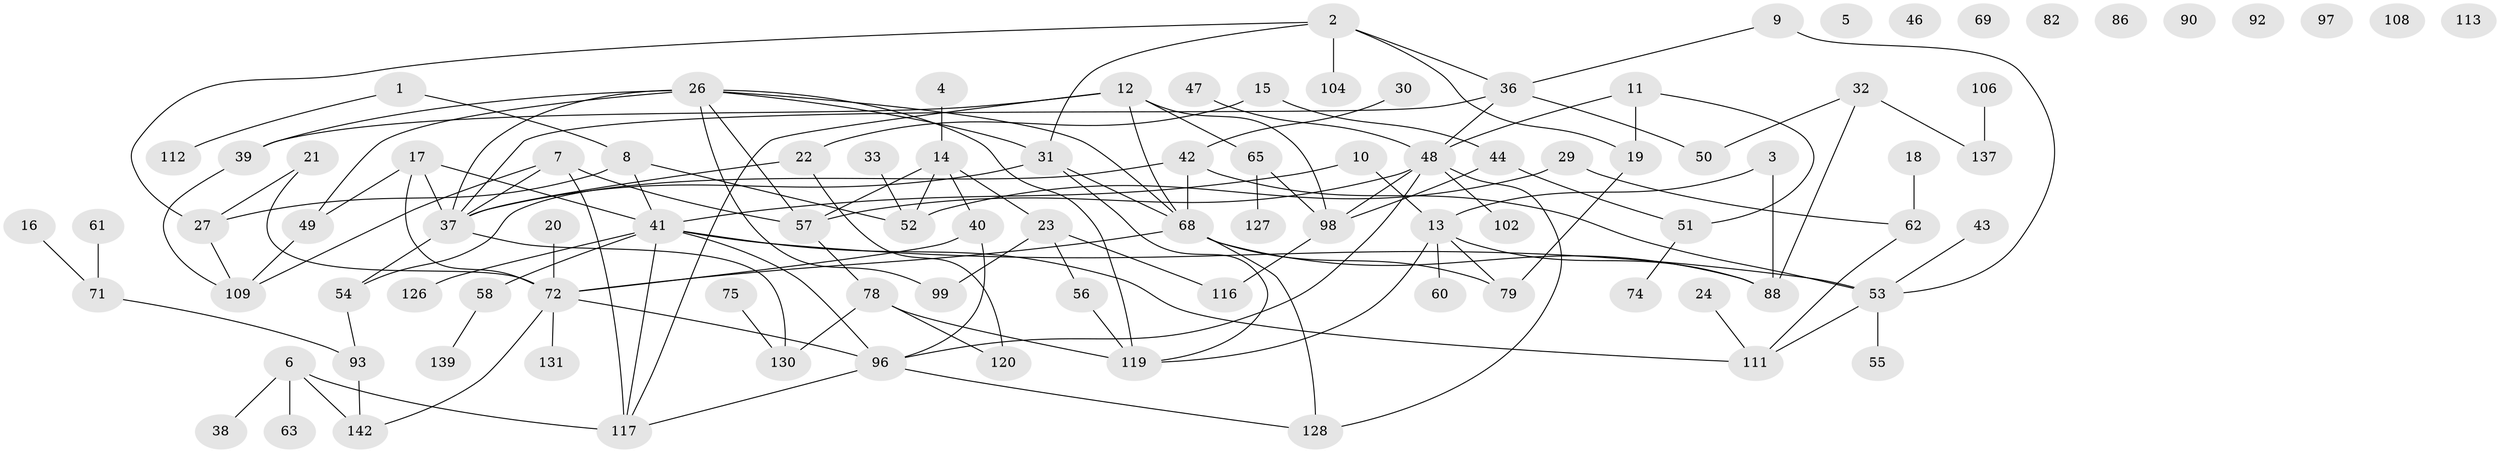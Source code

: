 // Generated by graph-tools (version 1.1) at 2025/23/03/03/25 07:23:24]
// undirected, 96 vertices, 133 edges
graph export_dot {
graph [start="1"]
  node [color=gray90,style=filled];
  1;
  2 [super="+35"];
  3 [super="+25"];
  4;
  5;
  6 [super="+118"];
  7 [super="+28"];
  8 [super="+145"];
  9;
  10 [super="+73"];
  11 [super="+95"];
  12 [super="+124"];
  13 [super="+59"];
  14 [super="+133"];
  15 [super="+70"];
  16;
  17 [super="+89"];
  18;
  19 [super="+45"];
  20;
  21 [super="+107"];
  22 [super="+76"];
  23 [super="+34"];
  24;
  26 [super="+77"];
  27;
  29 [super="+114"];
  30;
  31 [super="+144"];
  32 [super="+84"];
  33;
  36 [super="+83"];
  37 [super="+81"];
  38;
  39 [super="+87"];
  40;
  41 [super="+103"];
  42 [super="+85"];
  43 [super="+125"];
  44;
  46;
  47;
  48 [super="+129"];
  49;
  50 [super="+115"];
  51 [super="+67"];
  52 [super="+66"];
  53 [super="+64"];
  54 [super="+110"];
  55;
  56;
  57 [super="+132"];
  58;
  60 [super="+100"];
  61;
  62 [super="+123"];
  63;
  65 [super="+80"];
  68 [super="+135"];
  69;
  71 [super="+141"];
  72 [super="+122"];
  74;
  75;
  78 [super="+91"];
  79;
  82;
  86 [super="+121"];
  88 [super="+105"];
  90;
  92;
  93 [super="+94"];
  96 [super="+136"];
  97;
  98 [super="+101"];
  99;
  102;
  104;
  106;
  108;
  109;
  111 [super="+143"];
  112;
  113;
  116;
  117 [super="+138"];
  119;
  120 [super="+140"];
  126;
  127;
  128;
  130 [super="+134"];
  131;
  137;
  139;
  142;
  1 -- 8;
  1 -- 112;
  2 -- 19;
  2 -- 36;
  2 -- 104;
  2 -- 27;
  2 -- 31;
  3 -- 88;
  3 -- 13;
  4 -- 14;
  6 -- 38;
  6 -- 117;
  6 -- 142;
  6 -- 63;
  7 -- 109;
  7 -- 117 [weight=2];
  7 -- 57;
  7 -- 37;
  8 -- 52;
  8 -- 41;
  8 -- 27;
  9 -- 53;
  9 -- 36;
  10 -- 13;
  10 -- 41;
  11 -- 48;
  11 -- 51;
  11 -- 19;
  12 -- 68;
  12 -- 65;
  12 -- 98;
  12 -- 117;
  12 -- 39;
  13 -- 119;
  13 -- 79;
  13 -- 88;
  13 -- 60;
  14 -- 23;
  14 -- 40;
  14 -- 57;
  14 -- 52;
  15 -- 44;
  15 -- 22;
  16 -- 71;
  17 -- 49;
  17 -- 37;
  17 -- 41;
  17 -- 72;
  18 -- 62;
  19 -- 79;
  20 -- 72;
  21 -- 72;
  21 -- 27;
  22 -- 120;
  22 -- 37;
  23 -- 99;
  23 -- 116;
  23 -- 56;
  24 -- 111;
  26 -- 31;
  26 -- 39;
  26 -- 99;
  26 -- 49;
  26 -- 68;
  26 -- 37;
  26 -- 119;
  26 -- 57;
  27 -- 109;
  29 -- 52;
  29 -- 62;
  30 -- 42;
  31 -- 119;
  31 -- 68;
  31 -- 37;
  32 -- 137;
  32 -- 88;
  32 -- 50;
  33 -- 52;
  36 -- 50;
  36 -- 37;
  36 -- 48;
  37 -- 54;
  37 -- 130;
  39 -- 109;
  40 -- 72;
  40 -- 96;
  41 -- 58;
  41 -- 117;
  41 -- 126;
  41 -- 53;
  41 -- 111;
  41 -- 96;
  42 -- 68;
  42 -- 53;
  42 -- 54;
  43 -- 53;
  44 -- 98;
  44 -- 51;
  47 -- 48;
  48 -- 102;
  48 -- 128;
  48 -- 96;
  48 -- 57;
  48 -- 98;
  49 -- 109;
  51 -- 74;
  53 -- 55;
  53 -- 111;
  54 -- 93;
  56 -- 119;
  57 -- 78;
  58 -- 139;
  61 -- 71;
  62 -- 111;
  65 -- 98;
  65 -- 127;
  68 -- 79;
  68 -- 128;
  68 -- 88;
  68 -- 72;
  71 -- 93;
  72 -- 131;
  72 -- 142;
  72 -- 96;
  75 -- 130;
  78 -- 120;
  78 -- 130;
  78 -- 119;
  93 -- 142;
  96 -- 128;
  96 -- 117;
  98 -- 116;
  106 -- 137;
}
